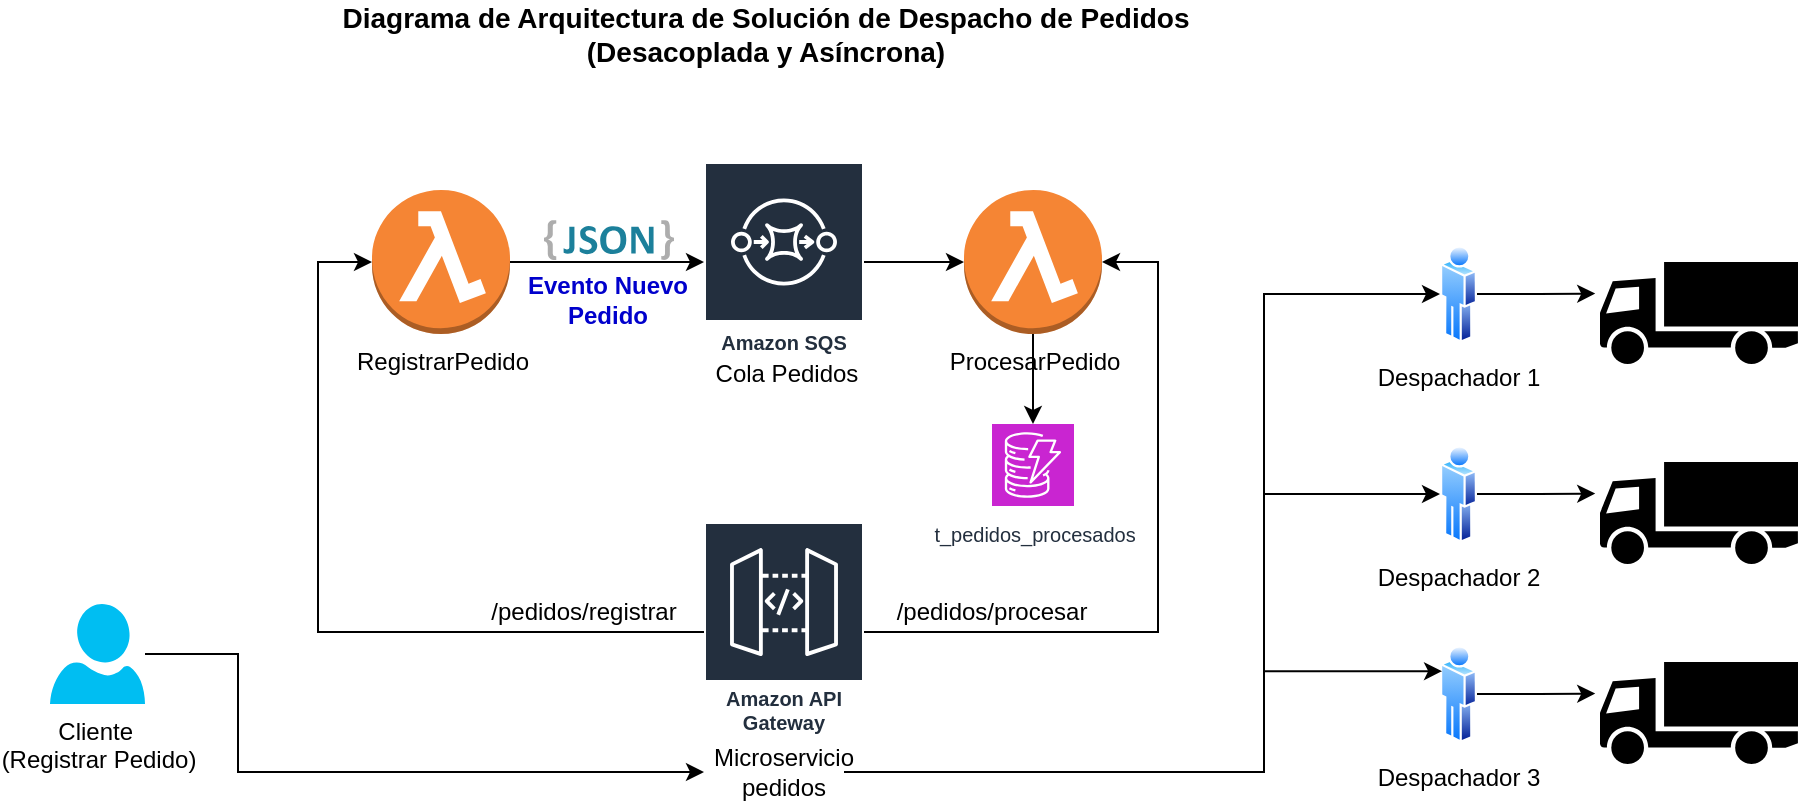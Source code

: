 <mxfile version="24.5.2" type="device">
  <diagram name="Página-1" id="uzbmnb9EvbkL4qx05nvM">
    <mxGraphModel dx="2056" dy="561" grid="1" gridSize="10" guides="1" tooltips="1" connect="1" arrows="1" fold="1" page="1" pageScale="1" pageWidth="827" pageHeight="1169" math="0" shadow="0">
      <root>
        <mxCell id="0" />
        <mxCell id="1" parent="0" />
        <mxCell id="u_pzTZ31QuZvwGdVfqPU-1" value="&lt;font style=&quot;font-size: 14px;&quot;&gt;&lt;b&gt;Diagrama de Arquitectura de Solución de Despacho de Pedidos&lt;/b&gt;&lt;/font&gt;&lt;div&gt;&lt;font style=&quot;font-size: 14px;&quot;&gt;&lt;b&gt;(Desacoplada y Asíncrona)&lt;/b&gt;&lt;/font&gt;&lt;/div&gt;" style="text;html=1;align=center;verticalAlign=middle;whiteSpace=wrap;rounded=0;" vertex="1" parent="1">
          <mxGeometry x="-6.5" y="10" width="620" height="30" as="geometry" />
        </mxCell>
        <mxCell id="u_pzTZ31QuZvwGdVfqPU-12" style="edgeStyle=orthogonalEdgeStyle;rounded=0;orthogonalLoop=1;jettySize=auto;html=1;" edge="1" parent="1" source="u_pzTZ31QuZvwGdVfqPU-2" target="u_pzTZ31QuZvwGdVfqPU-7">
          <mxGeometry relative="1" as="geometry" />
        </mxCell>
        <mxCell id="u_pzTZ31QuZvwGdVfqPU-2" value="Amazon SQS" style="sketch=0;outlineConnect=0;fontColor=#232F3E;gradientColor=none;strokeColor=#ffffff;fillColor=#232F3E;dashed=0;verticalLabelPosition=middle;verticalAlign=bottom;align=center;html=1;whiteSpace=wrap;fontSize=10;fontStyle=1;spacing=3;shape=mxgraph.aws4.productIcon;prIcon=mxgraph.aws4.sqs;" vertex="1" parent="1">
          <mxGeometry x="273" y="89" width="80" height="100" as="geometry" />
        </mxCell>
        <mxCell id="u_pzTZ31QuZvwGdVfqPU-4" style="edgeStyle=orthogonalEdgeStyle;rounded=0;orthogonalLoop=1;jettySize=auto;html=1;" edge="1" parent="1" source="u_pzTZ31QuZvwGdVfqPU-3" target="u_pzTZ31QuZvwGdVfqPU-2">
          <mxGeometry relative="1" as="geometry" />
        </mxCell>
        <mxCell id="u_pzTZ31QuZvwGdVfqPU-3" value="RegistrarPedido" style="outlineConnect=0;dashed=0;verticalLabelPosition=bottom;verticalAlign=top;align=center;html=1;shape=mxgraph.aws3.lambda_function;fillColor=#F58534;gradientColor=none;" vertex="1" parent="1">
          <mxGeometry x="107" y="103" width="69" height="72" as="geometry" />
        </mxCell>
        <mxCell id="u_pzTZ31QuZvwGdVfqPU-6" value="" style="dashed=0;outlineConnect=0;html=1;align=center;labelPosition=center;verticalLabelPosition=bottom;verticalAlign=top;shape=mxgraph.weblogos.json_2" vertex="1" parent="1">
          <mxGeometry x="193" y="118" width="65" height="20" as="geometry" />
        </mxCell>
        <mxCell id="u_pzTZ31QuZvwGdVfqPU-7" value="ProcesarPedido" style="outlineConnect=0;dashed=0;verticalLabelPosition=bottom;verticalAlign=top;align=center;html=1;shape=mxgraph.aws3.lambda_function;fillColor=#F58534;gradientColor=none;" vertex="1" parent="1">
          <mxGeometry x="403" y="103" width="69" height="72" as="geometry" />
        </mxCell>
        <mxCell id="u_pzTZ31QuZvwGdVfqPU-17" style="edgeStyle=orthogonalEdgeStyle;rounded=0;orthogonalLoop=1;jettySize=auto;html=1;entryX=-0.024;entryY=0.31;entryDx=0;entryDy=0;entryPerimeter=0;" edge="1" parent="1" target="u_pzTZ31QuZvwGdVfqPU-16">
          <mxGeometry relative="1" as="geometry">
            <mxPoint x="728.5" y="215" as="sourcePoint" />
          </mxGeometry>
        </mxCell>
        <mxCell id="u_pzTZ31QuZvwGdVfqPU-18" value="Despachador 3" style="image;aspect=fixed;perimeter=ellipsePerimeter;html=1;align=center;shadow=0;dashed=0;spacingTop=3;image=img/lib/active_directory/user.svg;" vertex="1" parent="1">
          <mxGeometry x="641" y="330" width="18.5" height="50" as="geometry" />
        </mxCell>
        <mxCell id="u_pzTZ31QuZvwGdVfqPU-19" value="" style="shape=mxgraph.signs.transportation.truck_1;html=1;pointerEvents=1;fillColor=#000000;strokeColor=none;verticalLabelPosition=bottom;verticalAlign=top;align=center;" vertex="1" parent="1">
          <mxGeometry x="721" y="339" width="99" height="51" as="geometry" />
        </mxCell>
        <mxCell id="u_pzTZ31QuZvwGdVfqPU-20" style="edgeStyle=orthogonalEdgeStyle;rounded=0;orthogonalLoop=1;jettySize=auto;html=1;entryX=-0.024;entryY=0.31;entryDx=0;entryDy=0;entryPerimeter=0;" edge="1" parent="1" source="u_pzTZ31QuZvwGdVfqPU-18" target="u_pzTZ31QuZvwGdVfqPU-19">
          <mxGeometry relative="1" as="geometry" />
        </mxCell>
        <mxCell id="u_pzTZ31QuZvwGdVfqPU-26" value="Despachador 2" style="image;aspect=fixed;perimeter=ellipsePerimeter;html=1;align=center;shadow=0;dashed=0;spacingTop=3;image=img/lib/active_directory/user.svg;" vertex="1" parent="1">
          <mxGeometry x="641" y="230" width="18.5" height="50" as="geometry" />
        </mxCell>
        <mxCell id="u_pzTZ31QuZvwGdVfqPU-27" value="" style="shape=mxgraph.signs.transportation.truck_1;html=1;pointerEvents=1;fillColor=#000000;strokeColor=none;verticalLabelPosition=bottom;verticalAlign=top;align=center;" vertex="1" parent="1">
          <mxGeometry x="721" y="239" width="99" height="51" as="geometry" />
        </mxCell>
        <mxCell id="u_pzTZ31QuZvwGdVfqPU-28" style="edgeStyle=orthogonalEdgeStyle;rounded=0;orthogonalLoop=1;jettySize=auto;html=1;entryX=-0.024;entryY=0.31;entryDx=0;entryDy=0;entryPerimeter=0;" edge="1" parent="1" source="u_pzTZ31QuZvwGdVfqPU-26" target="u_pzTZ31QuZvwGdVfqPU-27">
          <mxGeometry relative="1" as="geometry" />
        </mxCell>
        <mxCell id="u_pzTZ31QuZvwGdVfqPU-29" value="Despachador 1" style="image;aspect=fixed;perimeter=ellipsePerimeter;html=1;align=center;shadow=0;dashed=0;spacingTop=3;image=img/lib/active_directory/user.svg;" vertex="1" parent="1">
          <mxGeometry x="641" y="130" width="18.5" height="50" as="geometry" />
        </mxCell>
        <mxCell id="u_pzTZ31QuZvwGdVfqPU-30" value="" style="shape=mxgraph.signs.transportation.truck_1;html=1;pointerEvents=1;fillColor=#000000;strokeColor=none;verticalLabelPosition=bottom;verticalAlign=top;align=center;" vertex="1" parent="1">
          <mxGeometry x="721" y="139" width="99" height="51" as="geometry" />
        </mxCell>
        <mxCell id="u_pzTZ31QuZvwGdVfqPU-31" style="edgeStyle=orthogonalEdgeStyle;rounded=0;orthogonalLoop=1;jettySize=auto;html=1;entryX=-0.024;entryY=0.31;entryDx=0;entryDy=0;entryPerimeter=0;" edge="1" parent="1" source="u_pzTZ31QuZvwGdVfqPU-29" target="u_pzTZ31QuZvwGdVfqPU-30">
          <mxGeometry relative="1" as="geometry" />
        </mxCell>
        <mxCell id="u_pzTZ31QuZvwGdVfqPU-35" value="Amazon API Gateway" style="sketch=0;outlineConnect=0;fontColor=#232F3E;gradientColor=none;strokeColor=#ffffff;fillColor=#232F3E;dashed=0;verticalLabelPosition=middle;verticalAlign=bottom;align=center;html=1;whiteSpace=wrap;fontSize=10;fontStyle=1;spacing=3;shape=mxgraph.aws4.productIcon;prIcon=mxgraph.aws4.api_gateway;" vertex="1" parent="1">
          <mxGeometry x="273" y="269" width="80" height="110" as="geometry" />
        </mxCell>
        <mxCell id="u_pzTZ31QuZvwGdVfqPU-48" style="edgeStyle=orthogonalEdgeStyle;rounded=0;orthogonalLoop=1;jettySize=auto;html=1;" edge="1" parent="1" source="u_pzTZ31QuZvwGdVfqPU-37">
          <mxGeometry relative="1" as="geometry">
            <mxPoint x="273" y="394" as="targetPoint" />
            <Array as="points">
              <mxPoint x="40" y="335" />
              <mxPoint x="40" y="394" />
            </Array>
          </mxGeometry>
        </mxCell>
        <mxCell id="u_pzTZ31QuZvwGdVfqPU-37" value="Cliente&amp;nbsp;&lt;div&gt;(Registrar Pedido)&lt;/div&gt;" style="verticalLabelPosition=bottom;html=1;verticalAlign=top;align=center;strokeColor=none;fillColor=#00BEF2;shape=mxgraph.azure.user;" vertex="1" parent="1">
          <mxGeometry x="-54" y="310" width="47.5" height="50" as="geometry" />
        </mxCell>
        <mxCell id="u_pzTZ31QuZvwGdVfqPU-40" value="/pedidos/registrar" style="text;html=1;align=center;verticalAlign=middle;whiteSpace=wrap;rounded=0;" vertex="1" parent="1">
          <mxGeometry x="183" y="299" width="60" height="30" as="geometry" />
        </mxCell>
        <mxCell id="u_pzTZ31QuZvwGdVfqPU-42" value="Cola Pedidos" style="text;html=1;align=center;verticalAlign=middle;whiteSpace=wrap;rounded=0;" vertex="1" parent="1">
          <mxGeometry x="276" y="180" width="77" height="30" as="geometry" />
        </mxCell>
        <mxCell id="u_pzTZ31QuZvwGdVfqPU-43" value="&lt;b&gt;&lt;font color=&quot;#0000cc&quot;&gt;Evento Nuevo Pedido&lt;/font&gt;&lt;/b&gt;" style="text;html=1;align=center;verticalAlign=middle;whiteSpace=wrap;rounded=0;" vertex="1" parent="1">
          <mxGeometry x="180" y="143" width="90" height="30" as="geometry" />
        </mxCell>
        <mxCell id="u_pzTZ31QuZvwGdVfqPU-50" style="edgeStyle=orthogonalEdgeStyle;rounded=0;orthogonalLoop=1;jettySize=auto;html=1;entryX=0;entryY=0.5;entryDx=0;entryDy=0;" edge="1" parent="1" source="u_pzTZ31QuZvwGdVfqPU-44" target="u_pzTZ31QuZvwGdVfqPU-29">
          <mxGeometry relative="1" as="geometry">
            <Array as="points">
              <mxPoint x="553" y="394" />
              <mxPoint x="553" y="155" />
            </Array>
          </mxGeometry>
        </mxCell>
        <mxCell id="u_pzTZ31QuZvwGdVfqPU-51" style="edgeStyle=orthogonalEdgeStyle;rounded=0;orthogonalLoop=1;jettySize=auto;html=1;entryX=0;entryY=0.5;entryDx=0;entryDy=0;" edge="1" parent="1" source="u_pzTZ31QuZvwGdVfqPU-44" target="u_pzTZ31QuZvwGdVfqPU-26">
          <mxGeometry relative="1" as="geometry">
            <Array as="points">
              <mxPoint x="553" y="394" />
              <mxPoint x="553" y="255" />
            </Array>
          </mxGeometry>
        </mxCell>
        <mxCell id="u_pzTZ31QuZvwGdVfqPU-52" style="edgeStyle=orthogonalEdgeStyle;rounded=0;orthogonalLoop=1;jettySize=auto;html=1;entryX=0;entryY=0.25;entryDx=0;entryDy=0;" edge="1" parent="1" source="u_pzTZ31QuZvwGdVfqPU-44" target="u_pzTZ31QuZvwGdVfqPU-18">
          <mxGeometry relative="1" as="geometry">
            <Array as="points">
              <mxPoint x="553" y="394" />
              <mxPoint x="553" y="343" />
            </Array>
          </mxGeometry>
        </mxCell>
        <mxCell id="u_pzTZ31QuZvwGdVfqPU-44" value="Microservicio pedidos" style="text;html=1;align=center;verticalAlign=middle;whiteSpace=wrap;rounded=0;" vertex="1" parent="1">
          <mxGeometry x="283" y="379" width="60" height="30" as="geometry" />
        </mxCell>
        <mxCell id="u_pzTZ31QuZvwGdVfqPU-45" value="/pedidos/procesar" style="text;html=1;align=center;verticalAlign=middle;whiteSpace=wrap;rounded=0;" vertex="1" parent="1">
          <mxGeometry x="386.5" y="299" width="60" height="30" as="geometry" />
        </mxCell>
        <mxCell id="u_pzTZ31QuZvwGdVfqPU-53" style="edgeStyle=orthogonalEdgeStyle;rounded=0;orthogonalLoop=1;jettySize=auto;html=1;entryX=0;entryY=0.5;entryDx=0;entryDy=0;entryPerimeter=0;" edge="1" parent="1" source="u_pzTZ31QuZvwGdVfqPU-35" target="u_pzTZ31QuZvwGdVfqPU-3">
          <mxGeometry relative="1" as="geometry">
            <Array as="points">
              <mxPoint x="80" y="324" />
              <mxPoint x="80" y="139" />
            </Array>
          </mxGeometry>
        </mxCell>
        <mxCell id="u_pzTZ31QuZvwGdVfqPU-54" style="edgeStyle=orthogonalEdgeStyle;rounded=0;orthogonalLoop=1;jettySize=auto;html=1;entryX=1;entryY=0.5;entryDx=0;entryDy=0;entryPerimeter=0;" edge="1" parent="1" source="u_pzTZ31QuZvwGdVfqPU-35" target="u_pzTZ31QuZvwGdVfqPU-7">
          <mxGeometry relative="1" as="geometry">
            <Array as="points">
              <mxPoint x="500" y="324" />
              <mxPoint x="500" y="139" />
            </Array>
          </mxGeometry>
        </mxCell>
        <mxCell id="u_pzTZ31QuZvwGdVfqPU-56" value="&lt;font style=&quot;font-size: 10px;&quot;&gt;t_pedidos_procesados&lt;/font&gt;" style="sketch=0;points=[[0,0,0],[0.25,0,0],[0.5,0,0],[0.75,0,0],[1,0,0],[0,1,0],[0.25,1,0],[0.5,1,0],[0.75,1,0],[1,1,0],[0,0.25,0],[0,0.5,0],[0,0.75,0],[1,0.25,0],[1,0.5,0],[1,0.75,0]];outlineConnect=0;fontColor=#232F3E;fillColor=#C925D1;strokeColor=#ffffff;dashed=0;verticalLabelPosition=bottom;verticalAlign=top;align=center;html=1;fontSize=12;fontStyle=0;aspect=fixed;shape=mxgraph.aws4.resourceIcon;resIcon=mxgraph.aws4.dynamodb;" vertex="1" parent="1">
          <mxGeometry x="417" y="220" width="41" height="41" as="geometry" />
        </mxCell>
        <mxCell id="u_pzTZ31QuZvwGdVfqPU-57" style="edgeStyle=orthogonalEdgeStyle;rounded=0;orthogonalLoop=1;jettySize=auto;html=1;entryX=0.5;entryY=0;entryDx=0;entryDy=0;entryPerimeter=0;" edge="1" parent="1" source="u_pzTZ31QuZvwGdVfqPU-7" target="u_pzTZ31QuZvwGdVfqPU-56">
          <mxGeometry relative="1" as="geometry" />
        </mxCell>
      </root>
    </mxGraphModel>
  </diagram>
</mxfile>
